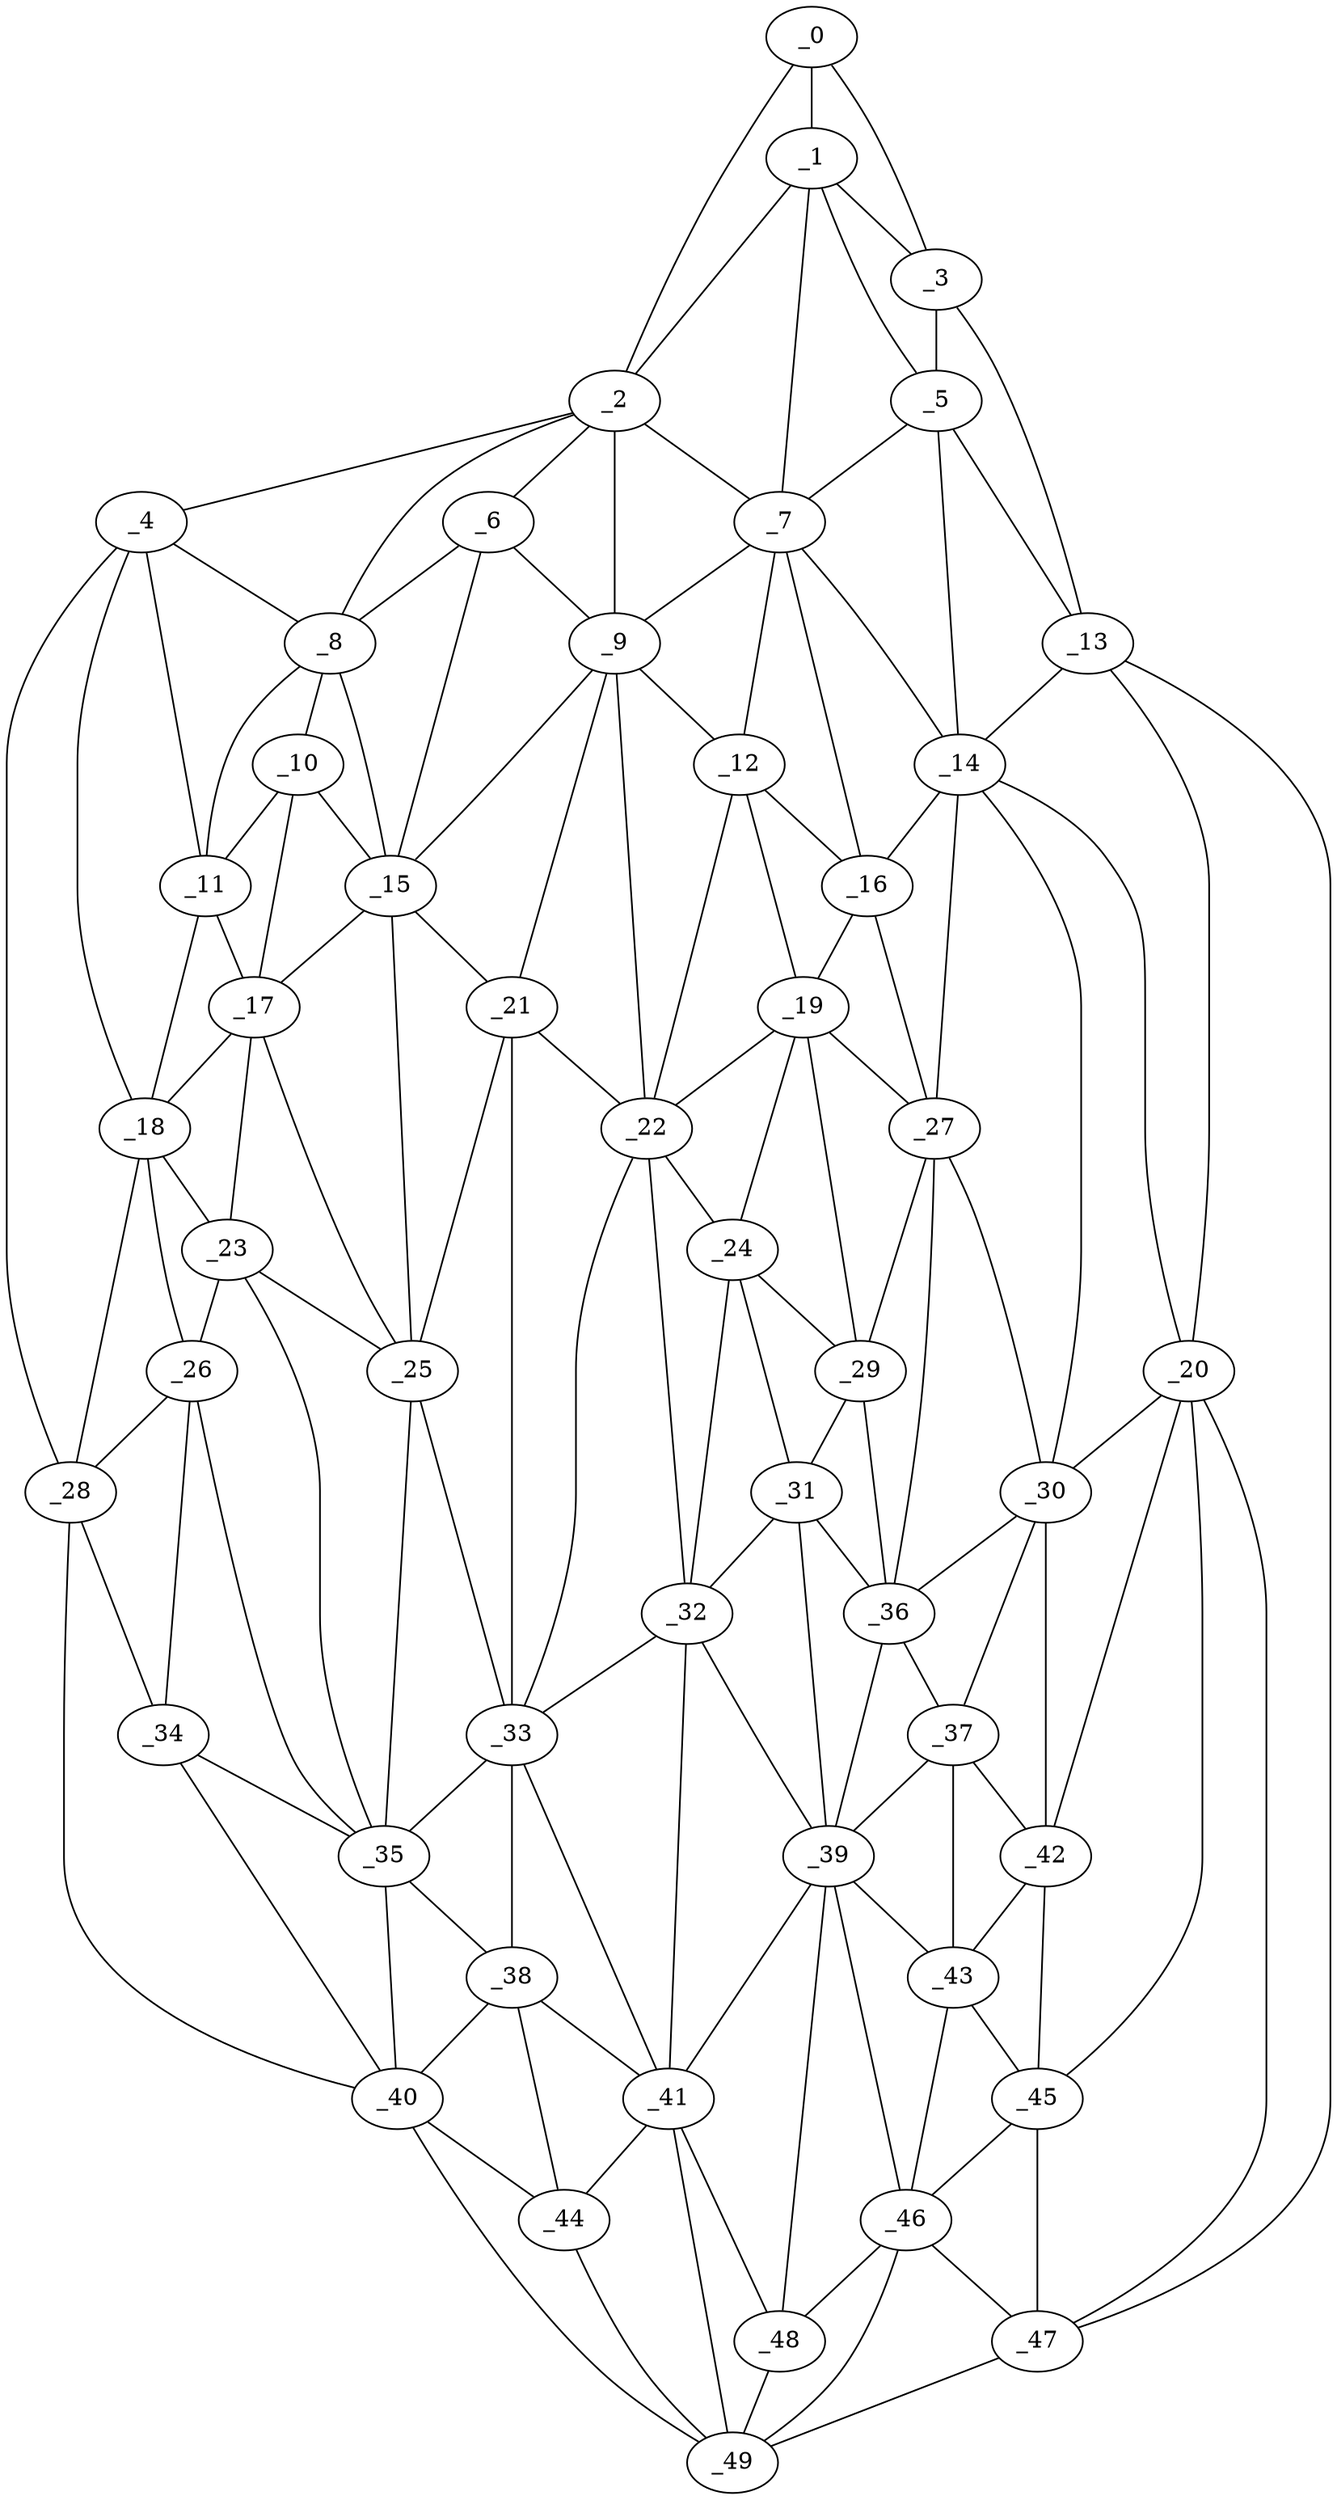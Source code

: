 graph "obj81__50.gxl" {
	_0	 [x=12,
		y=15];
	_1	 [x=18,
		y=28];
	_0 -- _1	 [valence=2];
	_2	 [x=24,
		y=75];
	_0 -- _2	 [valence=1];
	_3	 [x=33,
		y=3];
	_0 -- _3	 [valence=1];
	_1 -- _2	 [valence=1];
	_1 -- _3	 [valence=1];
	_5	 [x=36,
		y=37];
	_1 -- _5	 [valence=2];
	_7	 [x=37,
		y=43];
	_1 -- _7	 [valence=1];
	_4	 [x=34,
		y=119];
	_2 -- _4	 [valence=1];
	_6	 [x=36,
		y=80];
	_2 -- _6	 [valence=2];
	_2 -- _7	 [valence=2];
	_8	 [x=37,
		y=91];
	_2 -- _8	 [valence=1];
	_9	 [x=42,
		y=68];
	_2 -- _9	 [valence=1];
	_3 -- _5	 [valence=2];
	_13	 [x=51,
		y=3];
	_3 -- _13	 [valence=1];
	_4 -- _8	 [valence=2];
	_11	 [x=45,
		y=108];
	_4 -- _11	 [valence=2];
	_18	 [x=56,
		y=113];
	_4 -- _18	 [valence=2];
	_28	 [x=71,
		y=122];
	_4 -- _28	 [valence=1];
	_5 -- _7	 [valence=1];
	_5 -- _13	 [valence=2];
	_14	 [x=51,
		y=37];
	_5 -- _14	 [valence=2];
	_6 -- _8	 [valence=2];
	_6 -- _9	 [valence=2];
	_15	 [x=51,
		y=89];
	_6 -- _15	 [valence=2];
	_7 -- _9	 [valence=1];
	_12	 [x=50,
		y=53];
	_7 -- _12	 [valence=2];
	_7 -- _14	 [valence=2];
	_16	 [x=52,
		y=48];
	_7 -- _16	 [valence=2];
	_10	 [x=45,
		y=97];
	_8 -- _10	 [valence=1];
	_8 -- _11	 [valence=2];
	_8 -- _15	 [valence=2];
	_9 -- _12	 [valence=1];
	_9 -- _15	 [valence=2];
	_21	 [x=61,
		y=73];
	_9 -- _21	 [valence=2];
	_22	 [x=63,
		y=70];
	_9 -- _22	 [valence=2];
	_10 -- _11	 [valence=2];
	_10 -- _15	 [valence=1];
	_17	 [x=54,
		y=95];
	_10 -- _17	 [valence=2];
	_11 -- _17	 [valence=1];
	_11 -- _18	 [valence=2];
	_12 -- _16	 [valence=2];
	_19	 [x=57,
		y=53];
	_12 -- _19	 [valence=2];
	_12 -- _22	 [valence=2];
	_13 -- _14	 [valence=1];
	_20	 [x=58,
		y=6];
	_13 -- _20	 [valence=1];
	_47	 [x=109,
		y=14];
	_13 -- _47	 [valence=1];
	_14 -- _16	 [valence=2];
	_14 -- _20	 [valence=2];
	_27	 [x=69,
		y=40];
	_14 -- _27	 [valence=2];
	_30	 [x=74,
		y=34];
	_14 -- _30	 [valence=2];
	_15 -- _17	 [valence=2];
	_15 -- _21	 [valence=2];
	_25	 [x=65,
		y=93];
	_15 -- _25	 [valence=2];
	_16 -- _19	 [valence=1];
	_16 -- _27	 [valence=2];
	_17 -- _18	 [valence=1];
	_23	 [x=63,
		y=108];
	_17 -- _23	 [valence=2];
	_17 -- _25	 [valence=2];
	_18 -- _23	 [valence=2];
	_26	 [x=67,
		y=115];
	_18 -- _26	 [valence=2];
	_18 -- _28	 [valence=1];
	_19 -- _22	 [valence=1];
	_24	 [x=65,
		y=60];
	_19 -- _24	 [valence=2];
	_19 -- _27	 [valence=1];
	_29	 [x=72,
		y=52];
	_19 -- _29	 [valence=1];
	_20 -- _30	 [valence=1];
	_42	 [x=100,
		y=29];
	_20 -- _42	 [valence=2];
	_45	 [x=106,
		y=21];
	_20 -- _45	 [valence=2];
	_20 -- _47	 [valence=2];
	_21 -- _22	 [valence=1];
	_21 -- _25	 [valence=2];
	_33	 [x=77,
		y=84];
	_21 -- _33	 [valence=2];
	_22 -- _24	 [valence=2];
	_32	 [x=76,
		y=65];
	_22 -- _32	 [valence=1];
	_22 -- _33	 [valence=2];
	_23 -- _25	 [valence=2];
	_23 -- _26	 [valence=2];
	_35	 [x=78,
		y=103];
	_23 -- _35	 [valence=1];
	_24 -- _29	 [valence=2];
	_31	 [x=76,
		y=59];
	_24 -- _31	 [valence=1];
	_24 -- _32	 [valence=2];
	_25 -- _33	 [valence=2];
	_25 -- _35	 [valence=2];
	_26 -- _28	 [valence=2];
	_34	 [x=77,
		y=114];
	_26 -- _34	 [valence=1];
	_26 -- _35	 [valence=2];
	_27 -- _29	 [valence=2];
	_27 -- _30	 [valence=2];
	_36	 [x=84,
		y=41];
	_27 -- _36	 [valence=1];
	_28 -- _34	 [valence=1];
	_40	 [x=97,
		y=117];
	_28 -- _40	 [valence=1];
	_29 -- _31	 [valence=2];
	_29 -- _36	 [valence=2];
	_30 -- _36	 [valence=2];
	_37	 [x=86,
		y=37];
	_30 -- _37	 [valence=1];
	_30 -- _42	 [valence=2];
	_31 -- _32	 [valence=2];
	_31 -- _36	 [valence=2];
	_39	 [x=97,
		y=48];
	_31 -- _39	 [valence=2];
	_32 -- _33	 [valence=2];
	_32 -- _39	 [valence=1];
	_41	 [x=99,
		y=80];
	_32 -- _41	 [valence=2];
	_33 -- _35	 [valence=2];
	_38	 [x=88,
		y=93];
	_33 -- _38	 [valence=2];
	_33 -- _41	 [valence=1];
	_34 -- _35	 [valence=2];
	_34 -- _40	 [valence=2];
	_35 -- _38	 [valence=2];
	_35 -- _40	 [valence=2];
	_36 -- _37	 [valence=2];
	_36 -- _39	 [valence=1];
	_37 -- _39	 [valence=2];
	_37 -- _42	 [valence=2];
	_43	 [x=102,
		y=37];
	_37 -- _43	 [valence=2];
	_38 -- _40	 [valence=1];
	_38 -- _41	 [valence=2];
	_44	 [x=103,
		y=101];
	_38 -- _44	 [valence=2];
	_39 -- _41	 [valence=2];
	_39 -- _43	 [valence=1];
	_46	 [x=108,
		y=46];
	_39 -- _46	 [valence=2];
	_48	 [x=110,
		y=55];
	_39 -- _48	 [valence=1];
	_40 -- _44	 [valence=2];
	_49	 [x=118,
		y=71];
	_40 -- _49	 [valence=1];
	_41 -- _44	 [valence=2];
	_41 -- _48	 [valence=2];
	_41 -- _49	 [valence=2];
	_42 -- _43	 [valence=1];
	_42 -- _45	 [valence=2];
	_43 -- _45	 [valence=2];
	_43 -- _46	 [valence=1];
	_44 -- _49	 [valence=2];
	_45 -- _46	 [valence=2];
	_45 -- _47	 [valence=1];
	_46 -- _47	 [valence=1];
	_46 -- _48	 [valence=2];
	_46 -- _49	 [valence=2];
	_47 -- _49	 [valence=1];
	_48 -- _49	 [valence=1];
}
